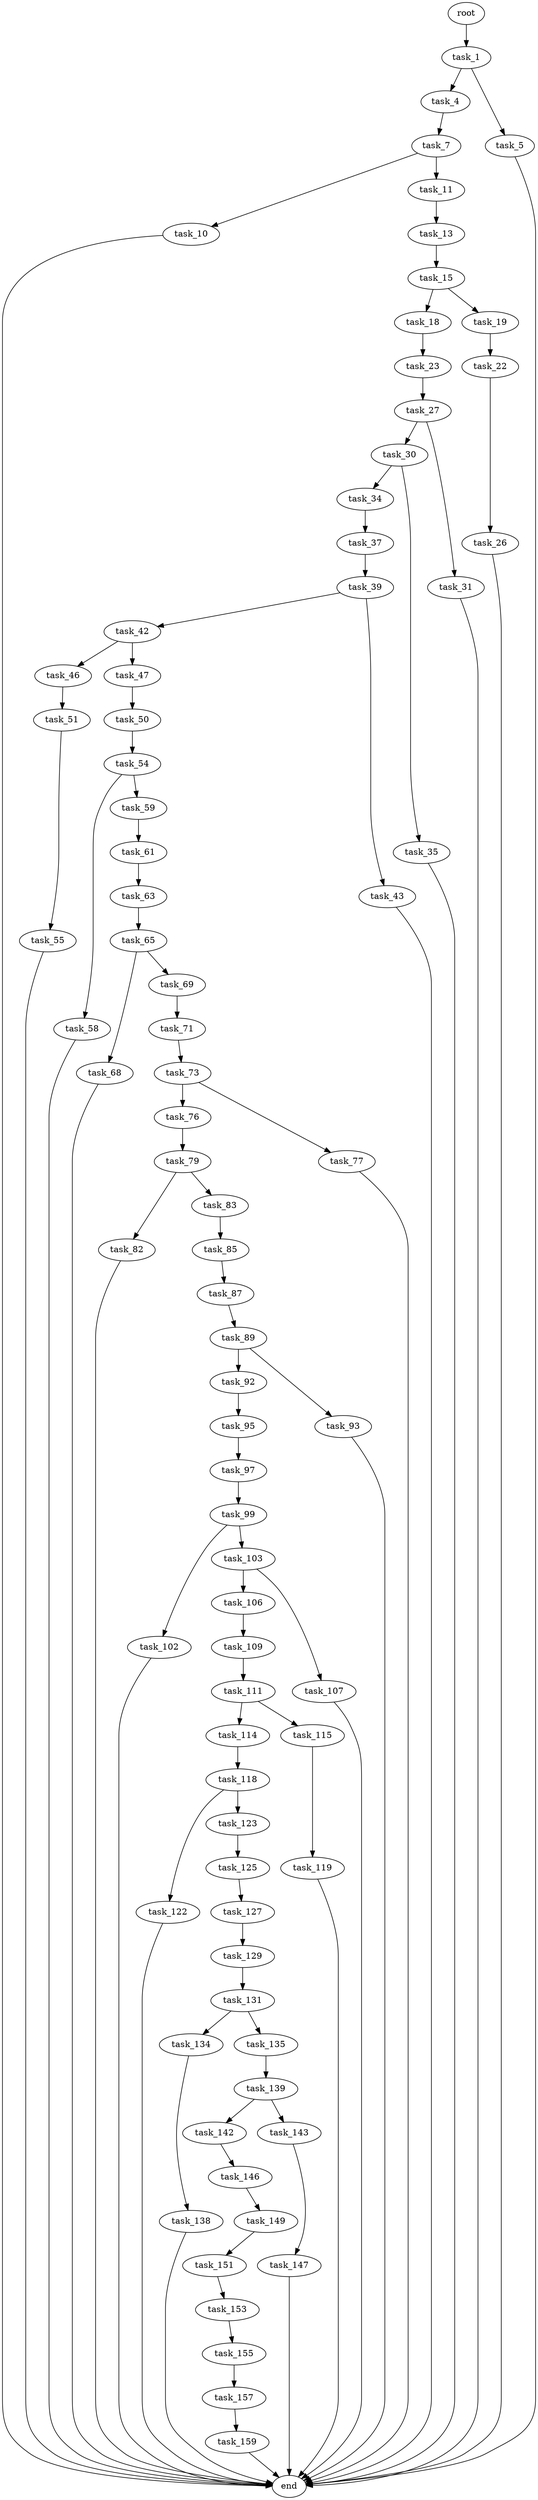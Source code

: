 digraph G {
  root [size="0.000000"];
  task_1 [size="18694713177.000000"];
  task_4 [size="27730605354.000000"];
  task_5 [size="549755813888.000000"];
  task_7 [size="68719476736.000000"];
  end [size="0.000000"];
  task_10 [size="8589934592.000000"];
  task_11 [size="559253316972.000000"];
  task_13 [size="846803427157.000000"];
  task_15 [size="133944578736.000000"];
  task_18 [size="368293445632.000000"];
  task_19 [size="367712723300.000000"];
  task_23 [size="34596709884.000000"];
  task_22 [size="32157671725.000000"];
  task_26 [size="497569880633.000000"];
  task_27 [size="444679396752.000000"];
  task_30 [size="1073741824000.000000"];
  task_31 [size="68719476736.000000"];
  task_34 [size="8079458916.000000"];
  task_35 [size="134217728000.000000"];
  task_37 [size="7688361825.000000"];
  task_39 [size="1073741824000.000000"];
  task_42 [size="337613896677.000000"];
  task_43 [size="231928233984.000000"];
  task_46 [size="549637597704.000000"];
  task_47 [size="134514135232.000000"];
  task_51 [size="1138517065.000000"];
  task_50 [size="549755813888.000000"];
  task_54 [size="787438345.000000"];
  task_55 [size="368293445632.000000"];
  task_58 [size="5096014368.000000"];
  task_59 [size="68719476736.000000"];
  task_61 [size="231928233984.000000"];
  task_63 [size="9909379732.000000"];
  task_65 [size="78359091020.000000"];
  task_68 [size="27890745964.000000"];
  task_69 [size="32228848176.000000"];
  task_71 [size="265713091926.000000"];
  task_73 [size="368293445632.000000"];
  task_76 [size="1073741824000.000000"];
  task_77 [size="372077956016.000000"];
  task_79 [size="134217728000.000000"];
  task_82 [size="219275826124.000000"];
  task_83 [size="28991029248.000000"];
  task_85 [size="77157636654.000000"];
  task_87 [size="23112820708.000000"];
  task_89 [size="8589934592.000000"];
  task_92 [size="782757789696.000000"];
  task_93 [size="409501710363.000000"];
  task_95 [size="28441390637.000000"];
  task_97 [size="782757789696.000000"];
  task_99 [size="7937993089.000000"];
  task_102 [size="8589934592.000000"];
  task_103 [size="495672261717.000000"];
  task_106 [size="1073741824000.000000"];
  task_107 [size="1073741824000.000000"];
  task_109 [size="151199637984.000000"];
  task_111 [size="28991029248.000000"];
  task_114 [size="2338111761.000000"];
  task_115 [size="36874950804.000000"];
  task_118 [size="390609260600.000000"];
  task_119 [size="30161164176.000000"];
  task_122 [size="368293445632.000000"];
  task_123 [size="28991029248.000000"];
  task_125 [size="229627137003.000000"];
  task_127 [size="24654678794.000000"];
  task_129 [size="9623018766.000000"];
  task_131 [size="782757789696.000000"];
  task_134 [size="31442125376.000000"];
  task_135 [size="134217728000.000000"];
  task_138 [size="9863910062.000000"];
  task_139 [size="11921182570.000000"];
  task_142 [size="549755813888.000000"];
  task_143 [size="1073741824000.000000"];
  task_146 [size="25940481200.000000"];
  task_147 [size="3668052294.000000"];
  task_149 [size="46085726019.000000"];
  task_151 [size="6775161888.000000"];
  task_153 [size="2091474507.000000"];
  task_155 [size="17755175172.000000"];
  task_157 [size="3188634972.000000"];
  task_159 [size="358429805656.000000"];

  root -> task_1 [size="1.000000"];
  task_1 -> task_4 [size="33554432.000000"];
  task_1 -> task_5 [size="33554432.000000"];
  task_4 -> task_7 [size="536870912.000000"];
  task_5 -> end [size="1.000000"];
  task_7 -> task_10 [size="134217728.000000"];
  task_7 -> task_11 [size="134217728.000000"];
  task_10 -> end [size="1.000000"];
  task_11 -> task_13 [size="838860800.000000"];
  task_13 -> task_15 [size="838860800.000000"];
  task_15 -> task_18 [size="134217728.000000"];
  task_15 -> task_19 [size="134217728.000000"];
  task_18 -> task_23 [size="411041792.000000"];
  task_19 -> task_22 [size="536870912.000000"];
  task_23 -> task_27 [size="33554432.000000"];
  task_22 -> task_26 [size="679477248.000000"];
  task_26 -> end [size="1.000000"];
  task_27 -> task_30 [size="301989888.000000"];
  task_27 -> task_31 [size="301989888.000000"];
  task_30 -> task_34 [size="838860800.000000"];
  task_30 -> task_35 [size="838860800.000000"];
  task_31 -> end [size="1.000000"];
  task_34 -> task_37 [size="209715200.000000"];
  task_35 -> end [size="1.000000"];
  task_37 -> task_39 [size="301989888.000000"];
  task_39 -> task_42 [size="838860800.000000"];
  task_39 -> task_43 [size="838860800.000000"];
  task_42 -> task_46 [size="301989888.000000"];
  task_42 -> task_47 [size="301989888.000000"];
  task_43 -> end [size="1.000000"];
  task_46 -> task_51 [size="536870912.000000"];
  task_47 -> task_50 [size="209715200.000000"];
  task_51 -> task_55 [size="33554432.000000"];
  task_50 -> task_54 [size="536870912.000000"];
  task_54 -> task_58 [size="33554432.000000"];
  task_54 -> task_59 [size="33554432.000000"];
  task_55 -> end [size="1.000000"];
  task_58 -> end [size="1.000000"];
  task_59 -> task_61 [size="134217728.000000"];
  task_61 -> task_63 [size="301989888.000000"];
  task_63 -> task_65 [size="301989888.000000"];
  task_65 -> task_68 [size="301989888.000000"];
  task_65 -> task_69 [size="301989888.000000"];
  task_68 -> end [size="1.000000"];
  task_69 -> task_71 [size="33554432.000000"];
  task_71 -> task_73 [size="301989888.000000"];
  task_73 -> task_76 [size="411041792.000000"];
  task_73 -> task_77 [size="411041792.000000"];
  task_76 -> task_79 [size="838860800.000000"];
  task_77 -> end [size="1.000000"];
  task_79 -> task_82 [size="209715200.000000"];
  task_79 -> task_83 [size="209715200.000000"];
  task_82 -> end [size="1.000000"];
  task_83 -> task_85 [size="75497472.000000"];
  task_85 -> task_87 [size="75497472.000000"];
  task_87 -> task_89 [size="75497472.000000"];
  task_89 -> task_92 [size="33554432.000000"];
  task_89 -> task_93 [size="33554432.000000"];
  task_92 -> task_95 [size="679477248.000000"];
  task_93 -> end [size="1.000000"];
  task_95 -> task_97 [size="33554432.000000"];
  task_97 -> task_99 [size="679477248.000000"];
  task_99 -> task_102 [size="209715200.000000"];
  task_99 -> task_103 [size="209715200.000000"];
  task_102 -> end [size="1.000000"];
  task_103 -> task_106 [size="411041792.000000"];
  task_103 -> task_107 [size="411041792.000000"];
  task_106 -> task_109 [size="838860800.000000"];
  task_107 -> end [size="1.000000"];
  task_109 -> task_111 [size="134217728.000000"];
  task_111 -> task_114 [size="75497472.000000"];
  task_111 -> task_115 [size="75497472.000000"];
  task_114 -> task_118 [size="75497472.000000"];
  task_115 -> task_119 [size="679477248.000000"];
  task_118 -> task_122 [size="536870912.000000"];
  task_118 -> task_123 [size="536870912.000000"];
  task_119 -> end [size="1.000000"];
  task_122 -> end [size="1.000000"];
  task_123 -> task_125 [size="75497472.000000"];
  task_125 -> task_127 [size="838860800.000000"];
  task_127 -> task_129 [size="536870912.000000"];
  task_129 -> task_131 [size="536870912.000000"];
  task_131 -> task_134 [size="679477248.000000"];
  task_131 -> task_135 [size="679477248.000000"];
  task_134 -> task_138 [size="536870912.000000"];
  task_135 -> task_139 [size="209715200.000000"];
  task_138 -> end [size="1.000000"];
  task_139 -> task_142 [size="301989888.000000"];
  task_139 -> task_143 [size="301989888.000000"];
  task_142 -> task_146 [size="536870912.000000"];
  task_143 -> task_147 [size="838860800.000000"];
  task_146 -> task_149 [size="411041792.000000"];
  task_147 -> end [size="1.000000"];
  task_149 -> task_151 [size="33554432.000000"];
  task_151 -> task_153 [size="838860800.000000"];
  task_153 -> task_155 [size="75497472.000000"];
  task_155 -> task_157 [size="411041792.000000"];
  task_157 -> task_159 [size="134217728.000000"];
  task_159 -> end [size="1.000000"];
}
